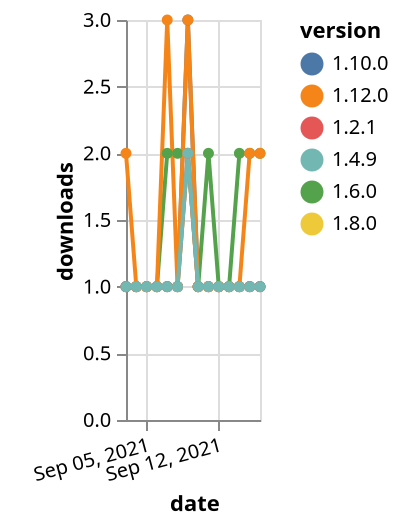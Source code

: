 {"$schema": "https://vega.github.io/schema/vega-lite/v5.json", "description": "A simple bar chart with embedded data.", "data": {"values": [{"date": "2021-09-03", "total": 1268, "delta": 1, "version": "1.6.0"}, {"date": "2021-09-04", "total": 1269, "delta": 1, "version": "1.6.0"}, {"date": "2021-09-05", "total": 1270, "delta": 1, "version": "1.6.0"}, {"date": "2021-09-06", "total": 1271, "delta": 1, "version": "1.6.0"}, {"date": "2021-09-07", "total": 1273, "delta": 2, "version": "1.6.0"}, {"date": "2021-09-08", "total": 1275, "delta": 2, "version": "1.6.0"}, {"date": "2021-09-09", "total": 1277, "delta": 2, "version": "1.6.0"}, {"date": "2021-09-10", "total": 1278, "delta": 1, "version": "1.6.0"}, {"date": "2021-09-11", "total": 1280, "delta": 2, "version": "1.6.0"}, {"date": "2021-09-12", "total": 1281, "delta": 1, "version": "1.6.0"}, {"date": "2021-09-13", "total": 1282, "delta": 1, "version": "1.6.0"}, {"date": "2021-09-14", "total": 1284, "delta": 2, "version": "1.6.0"}, {"date": "2021-09-15", "total": 1286, "delta": 2, "version": "1.6.0"}, {"date": "2021-09-16", "total": 1288, "delta": 2, "version": "1.6.0"}, {"date": "2021-09-03", "total": 185, "delta": 1, "version": "1.8.0"}, {"date": "2021-09-04", "total": 186, "delta": 1, "version": "1.8.0"}, {"date": "2021-09-05", "total": 187, "delta": 1, "version": "1.8.0"}, {"date": "2021-09-06", "total": 188, "delta": 1, "version": "1.8.0"}, {"date": "2021-09-07", "total": 189, "delta": 1, "version": "1.8.0"}, {"date": "2021-09-08", "total": 190, "delta": 1, "version": "1.8.0"}, {"date": "2021-09-09", "total": 192, "delta": 2, "version": "1.8.0"}, {"date": "2021-09-10", "total": 193, "delta": 1, "version": "1.8.0"}, {"date": "2021-09-11", "total": 194, "delta": 1, "version": "1.8.0"}, {"date": "2021-09-12", "total": 195, "delta": 1, "version": "1.8.0"}, {"date": "2021-09-13", "total": 196, "delta": 1, "version": "1.8.0"}, {"date": "2021-09-14", "total": 197, "delta": 1, "version": "1.8.0"}, {"date": "2021-09-15", "total": 198, "delta": 1, "version": "1.8.0"}, {"date": "2021-09-16", "total": 199, "delta": 1, "version": "1.8.0"}, {"date": "2021-09-03", "total": 254, "delta": 1, "version": "1.10.0"}, {"date": "2021-09-04", "total": 255, "delta": 1, "version": "1.10.0"}, {"date": "2021-09-05", "total": 256, "delta": 1, "version": "1.10.0"}, {"date": "2021-09-06", "total": 257, "delta": 1, "version": "1.10.0"}, {"date": "2021-09-07", "total": 258, "delta": 1, "version": "1.10.0"}, {"date": "2021-09-08", "total": 259, "delta": 1, "version": "1.10.0"}, {"date": "2021-09-09", "total": 262, "delta": 3, "version": "1.10.0"}, {"date": "2021-09-10", "total": 263, "delta": 1, "version": "1.10.0"}, {"date": "2021-09-11", "total": 264, "delta": 1, "version": "1.10.0"}, {"date": "2021-09-12", "total": 265, "delta": 1, "version": "1.10.0"}, {"date": "2021-09-13", "total": 266, "delta": 1, "version": "1.10.0"}, {"date": "2021-09-14", "total": 267, "delta": 1, "version": "1.10.0"}, {"date": "2021-09-15", "total": 268, "delta": 1, "version": "1.10.0"}, {"date": "2021-09-16", "total": 269, "delta": 1, "version": "1.10.0"}, {"date": "2021-09-03", "total": 560, "delta": 1, "version": "1.2.1"}, {"date": "2021-09-04", "total": 561, "delta": 1, "version": "1.2.1"}, {"date": "2021-09-05", "total": 562, "delta": 1, "version": "1.2.1"}, {"date": "2021-09-06", "total": 563, "delta": 1, "version": "1.2.1"}, {"date": "2021-09-07", "total": 564, "delta": 1, "version": "1.2.1"}, {"date": "2021-09-08", "total": 565, "delta": 1, "version": "1.2.1"}, {"date": "2021-09-09", "total": 567, "delta": 2, "version": "1.2.1"}, {"date": "2021-09-10", "total": 568, "delta": 1, "version": "1.2.1"}, {"date": "2021-09-11", "total": 569, "delta": 1, "version": "1.2.1"}, {"date": "2021-09-12", "total": 570, "delta": 1, "version": "1.2.1"}, {"date": "2021-09-13", "total": 571, "delta": 1, "version": "1.2.1"}, {"date": "2021-09-14", "total": 572, "delta": 1, "version": "1.2.1"}, {"date": "2021-09-15", "total": 573, "delta": 1, "version": "1.2.1"}, {"date": "2021-09-16", "total": 574, "delta": 1, "version": "1.2.1"}, {"date": "2021-09-03", "total": 134, "delta": 2, "version": "1.12.0"}, {"date": "2021-09-04", "total": 135, "delta": 1, "version": "1.12.0"}, {"date": "2021-09-05", "total": 136, "delta": 1, "version": "1.12.0"}, {"date": "2021-09-06", "total": 137, "delta": 1, "version": "1.12.0"}, {"date": "2021-09-07", "total": 140, "delta": 3, "version": "1.12.0"}, {"date": "2021-09-08", "total": 141, "delta": 1, "version": "1.12.0"}, {"date": "2021-09-09", "total": 144, "delta": 3, "version": "1.12.0"}, {"date": "2021-09-10", "total": 145, "delta": 1, "version": "1.12.0"}, {"date": "2021-09-11", "total": 146, "delta": 1, "version": "1.12.0"}, {"date": "2021-09-12", "total": 147, "delta": 1, "version": "1.12.0"}, {"date": "2021-09-13", "total": 148, "delta": 1, "version": "1.12.0"}, {"date": "2021-09-14", "total": 149, "delta": 1, "version": "1.12.0"}, {"date": "2021-09-15", "total": 151, "delta": 2, "version": "1.12.0"}, {"date": "2021-09-16", "total": 153, "delta": 2, "version": "1.12.0"}, {"date": "2021-09-03", "total": 224, "delta": 1, "version": "1.4.9"}, {"date": "2021-09-04", "total": 225, "delta": 1, "version": "1.4.9"}, {"date": "2021-09-05", "total": 226, "delta": 1, "version": "1.4.9"}, {"date": "2021-09-06", "total": 227, "delta": 1, "version": "1.4.9"}, {"date": "2021-09-07", "total": 228, "delta": 1, "version": "1.4.9"}, {"date": "2021-09-08", "total": 229, "delta": 1, "version": "1.4.9"}, {"date": "2021-09-09", "total": 231, "delta": 2, "version": "1.4.9"}, {"date": "2021-09-10", "total": 232, "delta": 1, "version": "1.4.9"}, {"date": "2021-09-11", "total": 233, "delta": 1, "version": "1.4.9"}, {"date": "2021-09-12", "total": 234, "delta": 1, "version": "1.4.9"}, {"date": "2021-09-13", "total": 235, "delta": 1, "version": "1.4.9"}, {"date": "2021-09-14", "total": 236, "delta": 1, "version": "1.4.9"}, {"date": "2021-09-15", "total": 237, "delta": 1, "version": "1.4.9"}, {"date": "2021-09-16", "total": 238, "delta": 1, "version": "1.4.9"}]}, "width": "container", "mark": {"type": "line", "point": {"filled": true}}, "encoding": {"x": {"field": "date", "type": "temporal", "timeUnit": "yearmonthdate", "title": "date", "axis": {"labelAngle": -15}}, "y": {"field": "delta", "type": "quantitative", "title": "downloads"}, "color": {"field": "version", "type": "nominal"}, "tooltip": {"field": "delta"}}}